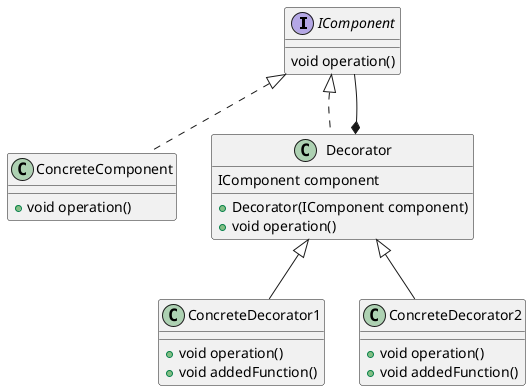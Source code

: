 @startuml

interface IComponent {
    void operation()
}
class ConcreteComponent implements IComponent {
    + void operation()
}
class Decorator implements IComponent {
    IComponent component
    + Decorator(IComponent component)
    + void operation()
}
Decorator *-- IComponent

class ConcreteDecorator1 extends Decorator {
    + void operation()
    + void addedFunction()
}
class ConcreteDecorator2 extends Decorator {
    + void operation()
    + void addedFunction()
}

@enduml